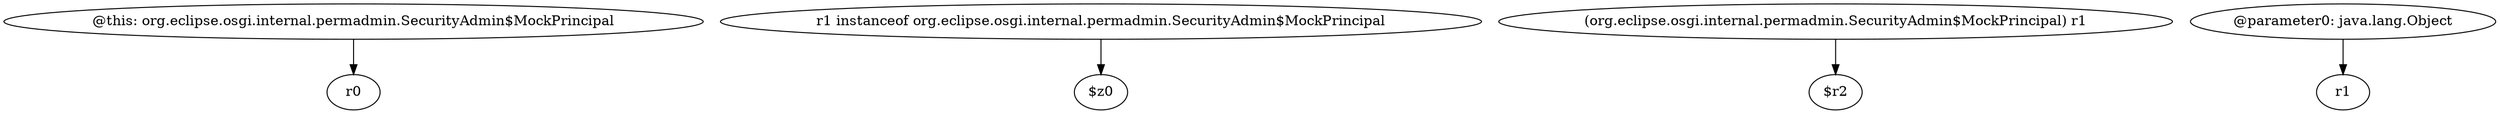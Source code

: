 digraph g {
0[label="@this: org.eclipse.osgi.internal.permadmin.SecurityAdmin$MockPrincipal"]
1[label="r0"]
0->1[label=""]
2[label="r1 instanceof org.eclipse.osgi.internal.permadmin.SecurityAdmin$MockPrincipal"]
3[label="$z0"]
2->3[label=""]
4[label="(org.eclipse.osgi.internal.permadmin.SecurityAdmin$MockPrincipal) r1"]
5[label="$r2"]
4->5[label=""]
6[label="@parameter0: java.lang.Object"]
7[label="r1"]
6->7[label=""]
}